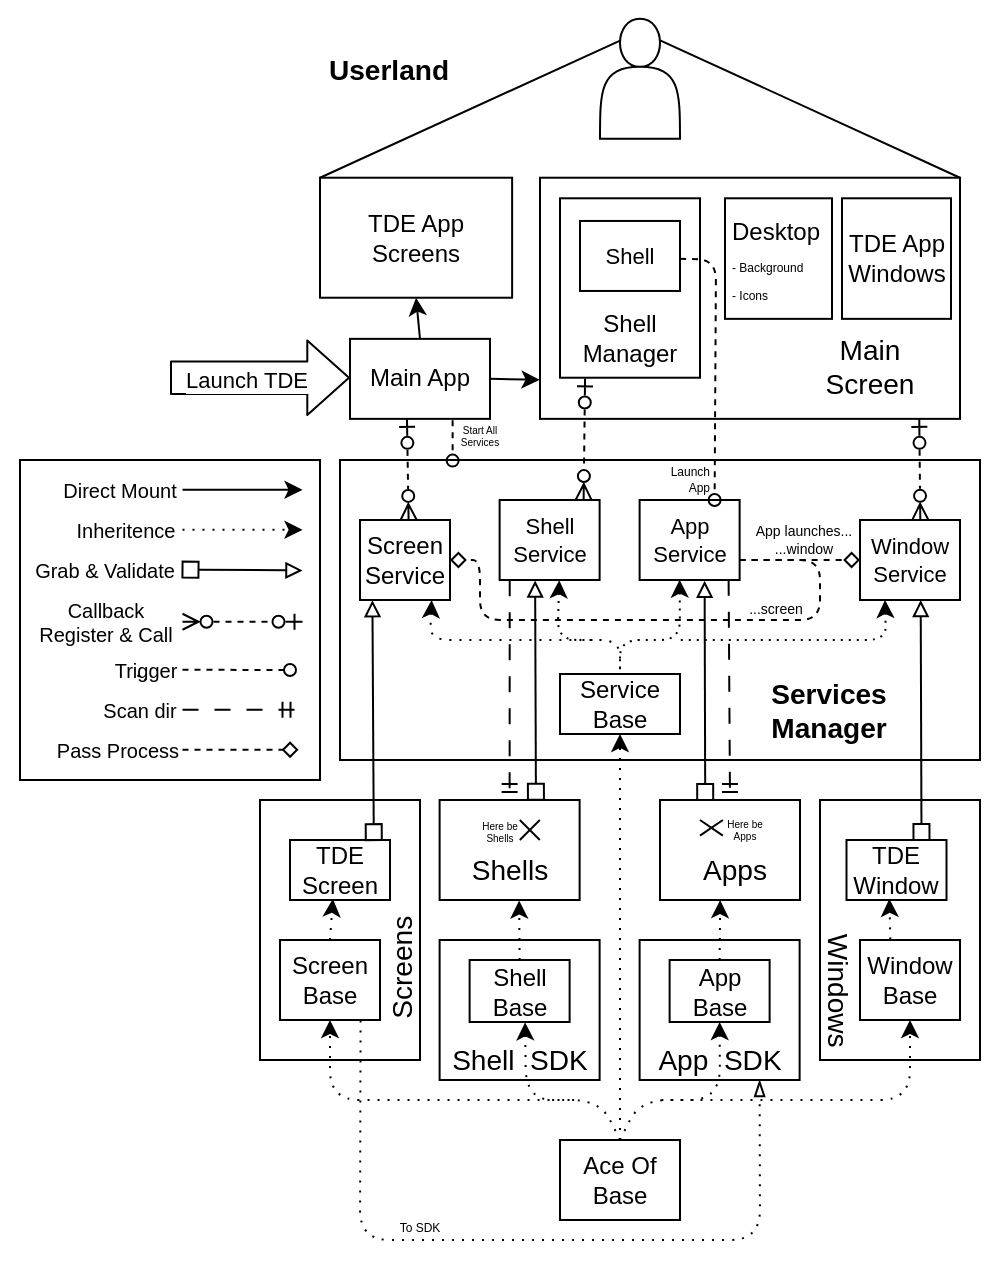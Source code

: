 <mxfile version="27.0.9">
  <diagram id="zcJRYihM3TNGGiDN9ozP" name="Page-1">
    <mxGraphModel dx="719" dy="437" grid="1" gridSize="10" guides="1" tooltips="1" connect="1" arrows="1" fold="1" page="1" pageScale="1" pageWidth="850" pageHeight="1100" math="0" shadow="0">
      <root>
        <mxCell id="0" />
        <mxCell id="1" parent="0" />
        <mxCell id="e6hvxNlIzSLK3bhziamK-230" value="" style="rounded=0;whiteSpace=wrap;html=1;fillColor=none;strokeColor=none;" vertex="1" parent="1">
          <mxGeometry x="130" y="280" width="500" height="630" as="geometry" />
        </mxCell>
        <mxCell id="33" value="" style="rounded=0;whiteSpace=wrap;html=1;fillColor=none;" parent="1" vertex="1">
          <mxGeometry x="260" y="680" width="80" height="130" as="geometry" />
        </mxCell>
        <mxCell id="217" style="html=1;entryX=0.75;entryY=1;entryDx=0;entryDy=0;dashed=1;dashPattern=1 4;arcSize=30;exitX=0.806;exitY=1.005;exitDx=0;exitDy=0;endArrow=blockThin;endFill=0;fillColor=none;exitPerimeter=0;" parent="1" source="5" target="132" edge="1">
          <mxGeometry relative="1" as="geometry">
            <mxPoint x="330" y="840" as="sourcePoint" />
            <mxPoint x="260" y="840" as="targetPoint" />
            <Array as="points">
              <mxPoint x="310" y="900" />
              <mxPoint x="510" y="900" />
            </Array>
          </mxGeometry>
        </mxCell>
        <mxCell id="4" value="" style="rounded=0;whiteSpace=wrap;html=1;movable=1;resizable=1;rotatable=1;deletable=1;editable=1;locked=0;connectable=1;fillColor=none;" parent="1" vertex="1">
          <mxGeometry x="300" y="510" width="320" height="150" as="geometry" />
        </mxCell>
        <mxCell id="16" value="" style="rounded=0;whiteSpace=wrap;html=1;fillColor=none;" parent="1" vertex="1">
          <mxGeometry x="400" y="368.86" width="210" height="120.57" as="geometry" />
        </mxCell>
        <mxCell id="32" value="&lt;h3 style=&quot;&quot;&gt;&lt;br&gt;&lt;/h3&gt;" style="rounded=0;whiteSpace=wrap;html=1;align=center;fillColor=none;" parent="1" vertex="1">
          <mxGeometry x="349.81" y="750" width="80" height="70" as="geometry" />
        </mxCell>
        <mxCell id="226" style="edgeStyle=none;html=1;exitX=0.5;exitY=0;exitDx=0;exitDy=0;entryX=0.5;entryY=1;entryDx=0;entryDy=0;fillColor=none;" parent="1" source="2" target="223" edge="1">
          <mxGeometry relative="1" as="geometry" />
        </mxCell>
        <mxCell id="2" value="Main App" style="rounded=0;whiteSpace=wrap;html=1;fillColor=none;" parent="1" vertex="1">
          <mxGeometry x="305" y="449.43" width="70" height="40" as="geometry" />
        </mxCell>
        <mxCell id="58" style="edgeStyle=none;shape=connector;rounded=1;html=1;exitX=0.138;exitY=1.002;exitDx=0;exitDy=0;align=center;verticalAlign=middle;fontFamily=Helvetica;fontSize=11;fontColor=default;labelBackgroundColor=default;endArrow=box;startArrow=block;startFill=0;endFill=0;exitPerimeter=0;entryX=0.838;entryY=0.003;entryDx=0;entryDy=0;entryPerimeter=0;fillColor=none;" parent="1" source="3" target="36" edge="1">
          <mxGeometry relative="1" as="geometry">
            <mxPoint x="295" y="680" as="targetPoint" />
          </mxGeometry>
        </mxCell>
        <mxCell id="3" value="Screen Service" style="rounded=0;whiteSpace=wrap;html=1;fillColor=none;" parent="1" vertex="1">
          <mxGeometry x="310" y="540" width="45" height="40" as="geometry" />
        </mxCell>
        <mxCell id="5" value="Screen Base" style="rounded=0;whiteSpace=wrap;html=1;fillColor=none;" parent="1" vertex="1">
          <mxGeometry x="270" y="750" width="50" height="40" as="geometry" />
        </mxCell>
        <mxCell id="13" value="" style="endArrow=ERzeroToMany;dashed=1;html=1;endFill=0;exitX=0.407;exitY=1;exitDx=0;exitDy=0;strokeWidth=1;entryX=0.54;entryY=-0.001;entryDx=0;entryDy=0;startArrow=ERzeroToOne;startFill=0;exitPerimeter=0;entryPerimeter=0;fillColor=none;" parent="1" source="2" target="3" edge="1">
          <mxGeometry width="50" height="50" relative="1" as="geometry">
            <mxPoint x="480" y="460" as="sourcePoint" />
            <mxPoint x="300" y="430" as="targetPoint" />
            <Array as="points" />
          </mxGeometry>
        </mxCell>
        <mxCell id="92" style="edgeStyle=none;shape=connector;rounded=1;html=1;exitX=0.5;exitY=0;exitDx=0;exitDy=0;entryX=0.5;entryY=1;entryDx=0;entryDy=0;dashed=1;align=center;verticalAlign=middle;fontFamily=Helvetica;fontSize=11;fontColor=default;labelBackgroundColor=default;endArrow=classic;endFill=1;dashPattern=1 4;fillColor=none;" parent="1" source="24" target="27" edge="1">
          <mxGeometry relative="1" as="geometry" />
        </mxCell>
        <mxCell id="166" style="edgeStyle=none;html=1;exitX=0.5;exitY=0;exitDx=0;exitDy=0;entryX=0.5;entryY=1;entryDx=0;entryDy=0;dashed=1;dashPattern=1 4;arcSize=30;fillColor=none;" parent="1" source="24" target="5" edge="1">
          <mxGeometry relative="1" as="geometry">
            <Array as="points">
              <mxPoint x="430" y="830" />
              <mxPoint x="295" y="830" />
            </Array>
          </mxGeometry>
        </mxCell>
        <mxCell id="24" value="Ace Of Base" style="rounded=0;whiteSpace=wrap;html=1;fillColor=none;" parent="1" vertex="1">
          <mxGeometry x="410" y="850" width="60" height="40" as="geometry" />
        </mxCell>
        <mxCell id="95" style="edgeStyle=none;shape=connector;rounded=1;html=1;entryX=0.568;entryY=1.005;entryDx=0;entryDy=0;dashed=1;align=center;verticalAlign=middle;fontFamily=Helvetica;fontSize=11;fontColor=default;labelBackgroundColor=default;endArrow=classic;endFill=1;dashPattern=1 4;exitX=0.5;exitY=0;exitDx=0;exitDy=0;entryPerimeter=0;fillColor=none;" parent="1" source="26" target="37" edge="1">
          <mxGeometry relative="1" as="geometry">
            <Array as="points" />
            <mxPoint x="390" y="770" as="sourcePoint" />
          </mxGeometry>
        </mxCell>
        <mxCell id="26" value="Shell Base" style="rounded=0;whiteSpace=wrap;html=1;fillColor=none;" parent="1" vertex="1">
          <mxGeometry x="364.81" y="760" width="50" height="31" as="geometry" />
        </mxCell>
        <mxCell id="27" value="Service Base" style="rounded=0;whiteSpace=wrap;html=1;fillColor=none;" parent="1" vertex="1">
          <mxGeometry x="410" y="617" width="60" height="30" as="geometry" />
        </mxCell>
        <mxCell id="36" value="TDE Screen" style="rounded=0;whiteSpace=wrap;html=1;fillColor=none;" parent="1" vertex="1">
          <mxGeometry x="275" y="700" width="50" height="30" as="geometry" />
        </mxCell>
        <mxCell id="38" value="&lt;h3&gt;&lt;span style=&quot;font-weight: normal;&quot;&gt;Shell&amp;nbsp; SDK&lt;/span&gt;&lt;/h3&gt;" style="text;html=1;align=center;verticalAlign=middle;whiteSpace=wrap;rounded=0;fillColor=none;fontStyle=0" parent="1" vertex="1">
          <mxGeometry x="340" y="800" width="100" height="20" as="geometry" />
        </mxCell>
        <mxCell id="40" value="&lt;h3&gt;&lt;span style=&quot;font-weight: normal;&quot;&gt;Screens&lt;/span&gt;&lt;/h3&gt;" style="text;html=1;align=center;verticalAlign=middle;whiteSpace=wrap;rounded=0;rotation=-90;fillColor=none;" parent="1" vertex="1">
          <mxGeometry x="299.91" y="757.96" width="62.5" height="12.04" as="geometry" />
        </mxCell>
        <mxCell id="77" value="" style="rounded=0;whiteSpace=wrap;html=1;fillColor=none;" parent="1" vertex="1">
          <mxGeometry x="540" y="680" width="80" height="130" as="geometry" />
        </mxCell>
        <mxCell id="81" value="Window Base" style="rounded=0;whiteSpace=wrap;html=1;fillColor=none;" parent="1" vertex="1">
          <mxGeometry x="560" y="750" width="50" height="40" as="geometry" />
        </mxCell>
        <mxCell id="86" value="" style="group;fillColor=none;" parent="1" vertex="1" connectable="0">
          <mxGeometry x="450" y="680" width="80" height="70" as="geometry" />
        </mxCell>
        <mxCell id="87" value="" style="rounded=0;whiteSpace=wrap;html=1;fillColor=none;" parent="86" vertex="1">
          <mxGeometry x="10" width="70" height="50" as="geometry" />
        </mxCell>
        <mxCell id="88" value="&lt;h3&gt;&lt;span style=&quot;font-weight: normal;&quot;&gt;Apps&lt;/span&gt;&lt;/h3&gt;" style="text;html=1;align=center;verticalAlign=middle;whiteSpace=wrap;rounded=0;fillColor=none;" parent="86" vertex="1">
          <mxGeometry x="22.857" y="23.338" width="48.571" height="23.333" as="geometry" />
        </mxCell>
        <mxCell id="150" value="" style="group;fillColor=none;" parent="86" vertex="1" connectable="0">
          <mxGeometry x="29.997" y="10.003" width="34.286" height="7.778" as="geometry" />
        </mxCell>
        <mxCell id="143" value="Here be Apps" style="text;html=1;align=center;verticalAlign=middle;whiteSpace=wrap;rounded=0;fontFamily=Helvetica;fontSize=5;labelBackgroundColor=default;fillColor=none;" parent="150" vertex="1">
          <mxGeometry x="11.429" width="22.857" height="7.778" as="geometry" />
        </mxCell>
        <mxCell id="149" value="" style="group;fillColor=none;" parent="150" vertex="1" connectable="0">
          <mxGeometry width="11.429" height="7.778" as="geometry" />
        </mxCell>
        <mxCell id="144" value="" style="endArrow=none;html=1;rounded=1;strokeWidth=1;align=center;verticalAlign=middle;fontFamily=Helvetica;fontSize=11;fontColor=default;labelBackgroundColor=default;fillColor=none;" parent="149" edge="1">
          <mxGeometry width="50" height="50" relative="1" as="geometry">
            <mxPoint as="sourcePoint" />
            <mxPoint x="11.429" y="7.778" as="targetPoint" />
          </mxGeometry>
        </mxCell>
        <mxCell id="145" value="" style="endArrow=none;html=1;rounded=1;strokeWidth=1;align=center;verticalAlign=middle;fontFamily=Helvetica;fontSize=11;fontColor=default;labelBackgroundColor=default;fillColor=none;" parent="149" edge="1">
          <mxGeometry width="50" height="50" relative="1" as="geometry">
            <mxPoint y="7.778" as="sourcePoint" />
            <mxPoint x="11.429" as="targetPoint" />
          </mxGeometry>
        </mxCell>
        <mxCell id="94" value="Shell Service" style="rounded=0;whiteSpace=wrap;html=1;fontFamily=Helvetica;fontSize=11;labelBackgroundColor=default;fillColor=none;" parent="1" vertex="1">
          <mxGeometry x="379.81" y="530" width="50" height="40" as="geometry" />
        </mxCell>
        <mxCell id="98" value="" style="rounded=0;whiteSpace=wrap;html=1;fontFamily=Helvetica;fontSize=11;labelBackgroundColor=default;fillColor=none;" parent="1" vertex="1">
          <mxGeometry x="492.5" y="379.15" width="53.5" height="60.28" as="geometry" />
        </mxCell>
        <mxCell id="100" value="" style="endArrow=ERzeroToMany;dashed=1;html=1;endFill=0;entryX=0.84;entryY=0.001;entryDx=0;entryDy=0;strokeWidth=1;startArrow=ERzeroToOne;startFill=0;entryPerimeter=0;exitX=0.179;exitY=1.004;exitDx=0;exitDy=0;exitPerimeter=0;fillColor=none;" parent="1" source="60" target="94" edge="1">
          <mxGeometry width="50" height="50" relative="1" as="geometry">
            <mxPoint x="430" y="470" as="sourcePoint" />
            <mxPoint x="395.95" y="540" as="targetPoint" />
            <Array as="points" />
          </mxGeometry>
        </mxCell>
        <mxCell id="104" value="" style="endArrow=none;html=1;strokeWidth=1;rounded=1;align=center;verticalAlign=middle;fontFamily=Helvetica;fontSize=11;fontColor=default;labelBackgroundColor=default;entryX=0.5;entryY=0;entryDx=0;entryDy=0;dashed=1;dashPattern=1 4;endFill=0;startArrow=classic;startFill=1;exitX=0.796;exitY=1.001;exitDx=0;exitDy=0;exitPerimeter=0;fillColor=none;" parent="1" source="3" target="27" edge="1">
          <mxGeometry width="50" height="50" relative="1" as="geometry">
            <mxPoint x="340" y="570" as="sourcePoint" />
            <mxPoint x="382.5" y="600" as="targetPoint" />
            <Array as="points">
              <mxPoint x="345" y="600" />
              <mxPoint x="390" y="600" />
              <mxPoint x="440" y="600" />
            </Array>
          </mxGeometry>
        </mxCell>
        <mxCell id="107" value="" style="endArrow=none;dashed=1;html=1;dashPattern=1 3;strokeWidth=1;rounded=1;align=center;verticalAlign=middle;fontFamily=Helvetica;fontSize=11;fontColor=default;labelBackgroundColor=default;exitX=0.596;exitY=1.003;exitDx=0;exitDy=0;startArrow=classic;startFill=1;exitPerimeter=0;fillColor=none;" parent="1" source="94" edge="1">
          <mxGeometry width="50" height="50" relative="1" as="geometry">
            <mxPoint x="388.75" y="630" as="sourcePoint" />
            <mxPoint x="428.75" y="600" as="targetPoint" />
            <Array as="points">
              <mxPoint x="408.75" y="600" />
            </Array>
          </mxGeometry>
        </mxCell>
        <mxCell id="108" value="" style="endArrow=ERmandOne;html=1;rounded=1;strokeWidth=1;align=center;verticalAlign=middle;fontFamily=Helvetica;fontSize=11;fontColor=default;labelBackgroundColor=default;dashed=1;dashPattern=8 8;exitX=0.101;exitY=1.003;exitDx=0;exitDy=0;entryX=0.5;entryY=0;entryDx=0;entryDy=0;endFill=0;exitPerimeter=0;fillColor=none;" parent="1" source="94" target="37" edge="1">
          <mxGeometry width="50" height="50" relative="1" as="geometry">
            <mxPoint x="490" y="500" as="sourcePoint" />
            <mxPoint x="540" y="450" as="targetPoint" />
            <Array as="points" />
          </mxGeometry>
        </mxCell>
        <mxCell id="129" style="edgeStyle=none;shape=connector;rounded=1;html=1;exitX=0.4;exitY=0.996;exitDx=0;exitDy=0;entryX=0.5;entryY=0;entryDx=0;entryDy=0;dashed=1;dashPattern=1 3;strokeWidth=1;align=center;verticalAlign=middle;fontFamily=Helvetica;fontSize=11;fontColor=default;labelBackgroundColor=default;endArrow=none;startArrow=classic;startFill=1;exitPerimeter=0;fillColor=none;" parent="1" source="114" target="27" edge="1">
          <mxGeometry relative="1" as="geometry">
            <Array as="points">
              <mxPoint x="470" y="600" />
              <mxPoint x="440" y="600" />
            </Array>
          </mxGeometry>
        </mxCell>
        <mxCell id="114" value="App Service" style="rounded=0;whiteSpace=wrap;html=1;fontFamily=Helvetica;fontSize=11;labelBackgroundColor=default;fillColor=none;" parent="1" vertex="1">
          <mxGeometry x="449.81" y="530" width="50" height="40" as="geometry" />
        </mxCell>
        <mxCell id="130" style="edgeStyle=none;shape=connector;rounded=1;html=1;exitX=0.25;exitY=1;exitDx=0;exitDy=0;dashed=1;dashPattern=1 3;strokeWidth=1;align=center;verticalAlign=middle;fontFamily=Helvetica;fontSize=11;fontColor=default;labelBackgroundColor=default;endArrow=none;startArrow=classic;startFill=1;fillColor=none;" parent="1" source="115" edge="1">
          <mxGeometry relative="1" as="geometry">
            <mxPoint x="468.75" y="600" as="targetPoint" />
            <Array as="points">
              <mxPoint x="573" y="600" />
            </Array>
          </mxGeometry>
        </mxCell>
        <mxCell id="115" value="Window Service" style="rounded=0;whiteSpace=wrap;html=1;fontFamily=Helvetica;fontSize=11;labelBackgroundColor=default;fillColor=none;" parent="1" vertex="1">
          <mxGeometry x="560" y="540" width="50" height="40" as="geometry" />
        </mxCell>
        <mxCell id="116" style="edgeStyle=none;shape=connector;rounded=1;html=1;exitX=0.355;exitY=1.007;exitDx=0;exitDy=0;align=center;verticalAlign=middle;fontFamily=Helvetica;fontSize=11;fontColor=default;labelBackgroundColor=default;endArrow=box;startArrow=block;startFill=0;endFill=0;entryX=0.688;entryY=-0.002;entryDx=0;entryDy=0;entryPerimeter=0;exitPerimeter=0;fillColor=none;" parent="1" source="94" target="37" edge="1">
          <mxGeometry relative="1" as="geometry">
            <mxPoint x="539" y="410" as="sourcePoint" />
            <mxPoint x="410" y="610" as="targetPoint" />
            <Array as="points" />
          </mxGeometry>
        </mxCell>
        <mxCell id="131" value="&lt;h3&gt;&lt;span style=&quot;font-weight: normal;&quot;&gt;Windows&lt;/span&gt;&lt;/h3&gt;" style="text;html=1;align=center;verticalAlign=middle;whiteSpace=wrap;rounded=0;rotation=90;fillColor=none;" parent="1" vertex="1">
          <mxGeometry x="512" y="766.98" width="75.32" height="17.04" as="geometry" />
        </mxCell>
        <mxCell id="37" value="" style="rounded=0;whiteSpace=wrap;html=1;fillColor=none;" parent="1" vertex="1">
          <mxGeometry x="349.81" y="680" width="70" height="50" as="geometry" />
        </mxCell>
        <mxCell id="43" value="&lt;h3&gt;&lt;span style=&quot;font-weight: normal;&quot;&gt;Shells&lt;/span&gt;&lt;/h3&gt;" style="text;html=1;align=center;verticalAlign=middle;whiteSpace=wrap;rounded=0;fillColor=none;" parent="1" vertex="1">
          <mxGeometry x="365.0" y="705" width="39.62" height="20" as="geometry" />
        </mxCell>
        <mxCell id="140" value="" style="group;fillColor=none;" parent="1" vertex="1" connectable="0">
          <mxGeometry x="370.1" y="690" width="29.81" height="10" as="geometry" />
        </mxCell>
        <mxCell id="133" value="Here be Shells" style="text;html=1;align=center;verticalAlign=middle;whiteSpace=wrap;rounded=0;fontFamily=Helvetica;fontSize=5;labelBackgroundColor=default;fillColor=none;" parent="140" vertex="1">
          <mxGeometry width="20" height="10" as="geometry" />
        </mxCell>
        <mxCell id="139" value="" style="endArrow=none;html=1;rounded=1;strokeWidth=1;align=center;verticalAlign=middle;fontFamily=Helvetica;fontSize=11;fontColor=default;labelBackgroundColor=default;fillColor=none;" parent="140" edge="1">
          <mxGeometry width="50" height="50" relative="1" as="geometry">
            <mxPoint x="19.81" as="sourcePoint" />
            <mxPoint x="29.81" y="10" as="targetPoint" />
          </mxGeometry>
        </mxCell>
        <mxCell id="137" value="" style="endArrow=none;html=1;rounded=1;strokeWidth=1;align=center;verticalAlign=middle;fontFamily=Helvetica;fontSize=11;fontColor=default;labelBackgroundColor=default;fillColor=none;" parent="140" edge="1">
          <mxGeometry width="50" height="50" relative="1" as="geometry">
            <mxPoint x="19.81" y="10" as="sourcePoint" />
            <mxPoint x="29.81" as="targetPoint" />
          </mxGeometry>
        </mxCell>
        <mxCell id="153" value="" style="endArrow=ERzeroToMany;dashed=1;html=1;endFill=0;exitX=0.903;exitY=1;exitDx=0;exitDy=0;entryX=0.603;entryY=-0.002;entryDx=0;entryDy=0;strokeWidth=1;entryPerimeter=0;exitPerimeter=0;startArrow=ERzeroToOne;startFill=0;fillColor=none;" parent="1" source="16" target="115" edge="1">
          <mxGeometry width="50" height="50" relative="1" as="geometry">
            <mxPoint x="570" y="350" as="sourcePoint" />
            <mxPoint x="576" y="429" as="targetPoint" />
            <Array as="points" />
          </mxGeometry>
        </mxCell>
        <mxCell id="160" value="&lt;h3&gt;Userland&lt;/h3&gt;" style="text;html=1;align=center;verticalAlign=middle;whiteSpace=wrap;rounded=0;fillColor=none;" parent="1" vertex="1">
          <mxGeometry x="290" y="289.43" width="68.75" height="50.57" as="geometry" />
        </mxCell>
        <mxCell id="162" value="&lt;h3&gt;Services Manager&lt;/h3&gt;" style="text;html=1;align=center;verticalAlign=middle;whiteSpace=wrap;rounded=0;fillColor=none;" parent="1" vertex="1">
          <mxGeometry x="510" y="620" width="68.75" height="30" as="geometry" />
        </mxCell>
        <mxCell id="78" value="&lt;h3 style=&quot;&quot;&gt;&lt;br&gt;&lt;/h3&gt;" style="rounded=0;whiteSpace=wrap;html=1;align=center;fillColor=none;" parent="1" vertex="1">
          <mxGeometry x="449.81" y="750" width="80" height="70" as="geometry" />
        </mxCell>
        <mxCell id="82" value="App Base" style="rounded=0;whiteSpace=wrap;html=1;fillColor=none;" parent="1" vertex="1">
          <mxGeometry x="464.81" y="760" width="50" height="31" as="geometry" />
        </mxCell>
        <mxCell id="132" value="&lt;h3&gt;&lt;span style=&quot;font-weight: normal;&quot;&gt;App&amp;nbsp; SDK&lt;/span&gt;&lt;/h3&gt;" style="text;html=1;align=center;verticalAlign=middle;whiteSpace=wrap;rounded=0;fillColor=none;" parent="1" vertex="1">
          <mxGeometry x="449.81" y="800" width="80" height="20" as="geometry" />
        </mxCell>
        <mxCell id="96" style="edgeStyle=none;shape=connector;rounded=1;html=1;exitX=0.5;exitY=0;exitDx=0;exitDy=0;entryX=0.43;entryY=1.001;entryDx=0;entryDy=0;dashed=1;align=center;verticalAlign=middle;fontFamily=Helvetica;fontSize=11;fontColor=default;labelBackgroundColor=default;endArrow=classic;endFill=1;dashPattern=1 4;entryPerimeter=0;fillColor=none;" parent="1" source="82" target="87" edge="1">
          <mxGeometry relative="1" as="geometry">
            <Array as="points" />
          </mxGeometry>
        </mxCell>
        <mxCell id="164" value="" style="endArrow=classic;dashed=1;html=1;dashPattern=1 4;strokeWidth=1;exitX=0.5;exitY=0;exitDx=0;exitDy=0;entryX=0.5;entryY=1;entryDx=0;entryDy=0;endFill=1;arcSize=30;fillColor=none;" parent="1" source="24" target="81" edge="1">
          <mxGeometry width="50" height="50" relative="1" as="geometry">
            <mxPoint x="410" y="830" as="sourcePoint" />
            <mxPoint x="460" y="780" as="targetPoint" />
            <Array as="points">
              <mxPoint x="450" y="830" />
              <mxPoint x="585" y="830" />
            </Array>
          </mxGeometry>
        </mxCell>
        <mxCell id="168" style="edgeStyle=none;html=1;exitX=0.5;exitY=1;exitDx=0;exitDy=0;dashed=1;dashPattern=1 4;endArrow=none;endFill=0;startArrow=classic;startFill=1;arcSize=40;fillColor=none;" parent="1" source="82" edge="1">
          <mxGeometry relative="1" as="geometry">
            <mxPoint x="460" y="830" as="targetPoint" />
            <mxPoint x="480.5" y="771" as="sourcePoint" />
            <Array as="points">
              <mxPoint x="490" y="830" />
            </Array>
          </mxGeometry>
        </mxCell>
        <mxCell id="59" style="edgeStyle=none;shape=connector;rounded=1;html=1;exitX=0.5;exitY=0;exitDx=0;exitDy=0;dashed=1;align=center;verticalAlign=middle;fontFamily=Helvetica;fontSize=11;fontColor=default;labelBackgroundColor=default;endArrow=classic;endFill=1;dashPattern=1 4;entryX=0.429;entryY=0.981;entryDx=0;entryDy=0;entryPerimeter=0;fillColor=none;" parent="1" source="5" target="36" edge="1">
          <mxGeometry relative="1" as="geometry">
            <mxPoint x="295" y="730" as="targetPoint" />
          </mxGeometry>
        </mxCell>
        <mxCell id="167" style="edgeStyle=none;html=1;dashed=1;dashPattern=1 4;endArrow=none;endFill=0;rounded=1;curved=0;startArrow=classic;startFill=1;exitX=0.555;exitY=1.006;exitDx=0;exitDy=0;exitPerimeter=0;arcSize=40;fillColor=none;" parent="1" source="26" edge="1">
          <mxGeometry relative="1" as="geometry">
            <mxPoint x="420" y="830" as="targetPoint" />
            <Array as="points">
              <mxPoint x="393" y="830" />
            </Array>
          </mxGeometry>
        </mxCell>
        <mxCell id="176" style="edgeStyle=none;shape=connector;rounded=1;html=1;exitX=0.65;exitY=1.009;exitDx=0;exitDy=0;align=center;verticalAlign=middle;fontFamily=Helvetica;fontSize=11;fontColor=default;labelBackgroundColor=default;endArrow=box;startArrow=block;startFill=0;endFill=0;entryX=0.323;entryY=-0.001;entryDx=0;entryDy=0;entryPerimeter=0;exitPerimeter=0;fillColor=none;" parent="1" source="114" target="87" edge="1">
          <mxGeometry relative="1" as="geometry">
            <mxPoint x="501.38" y="520" as="sourcePoint" />
            <mxPoint x="480" y="680" as="targetPoint" />
            <Array as="points" />
          </mxGeometry>
        </mxCell>
        <mxCell id="175" value="" style="endArrow=ERmandOne;html=1;rounded=1;strokeWidth=1;align=center;verticalAlign=middle;fontFamily=Helvetica;fontSize=11;fontColor=default;labelBackgroundColor=default;dashed=1;dashPattern=8 8;exitX=0.89;exitY=0.998;exitDx=0;exitDy=0;endFill=0;exitPerimeter=0;entryX=0.5;entryY=0;entryDx=0;entryDy=0;fillColor=none;" parent="1" source="114" target="87" edge="1">
          <mxGeometry width="50" height="50" relative="1" as="geometry">
            <mxPoint x="489.38" y="520" as="sourcePoint" />
            <mxPoint x="500" y="670" as="targetPoint" />
            <Array as="points" />
          </mxGeometry>
        </mxCell>
        <mxCell id="178" value="Launch TDE" style="shape=flexArrow;endArrow=classic;html=1;width=16.32;endSize=6.619;align=right;fillColor=none;" parent="1" edge="1">
          <mxGeometry x="0.556" y="-1" width="50" height="50" relative="1" as="geometry">
            <mxPoint x="215" y="468.86" as="sourcePoint" />
            <mxPoint x="305" y="468.86" as="targetPoint" />
            <mxPoint as="offset" />
          </mxGeometry>
        </mxCell>
        <mxCell id="182" value="" style="group;fillColor=none;" parent="1" vertex="1" connectable="0">
          <mxGeometry x="410" y="379.15" width="70.0" height="89.71" as="geometry" />
        </mxCell>
        <mxCell id="60" value="" style="rounded=0;whiteSpace=wrap;html=1;fontFamily=Helvetica;fontSize=11;labelBackgroundColor=default;fillColor=none;" parent="182" vertex="1">
          <mxGeometry width="70" height="89.71" as="geometry" />
        </mxCell>
        <mxCell id="125" value="Shell" style="rounded=0;whiteSpace=wrap;html=1;fontFamily=Helvetica;fontSize=11;labelBackgroundColor=default;fillColor=none;" parent="182" vertex="1">
          <mxGeometry x="10" y="11.33" width="50" height="35" as="geometry" />
        </mxCell>
        <mxCell id="155" value="Shell Manager" style="text;html=1;align=center;verticalAlign=middle;whiteSpace=wrap;rounded=0;fontStyle=0;fillColor=none;" parent="182" vertex="1">
          <mxGeometry x="6.78" y="53.83" width="56.44" height="32.5" as="geometry" />
        </mxCell>
        <mxCell id="186" value="" style="shape=actor;whiteSpace=wrap;html=1;fillColor=none;" parent="1" vertex="1">
          <mxGeometry x="430" y="289.43" width="40" height="60" as="geometry" />
        </mxCell>
        <mxCell id="188" value="" style="endArrow=none;html=1;entryX=0.258;entryY=0.18;entryDx=0;entryDy=0;entryPerimeter=0;exitX=0;exitY=0;exitDx=0;exitDy=0;fillColor=none;" parent="1" source="223" target="186" edge="1">
          <mxGeometry width="50" height="50" relative="1" as="geometry">
            <mxPoint x="490" y="389.43" as="sourcePoint" />
            <mxPoint x="540" y="339.43" as="targetPoint" />
          </mxGeometry>
        </mxCell>
        <mxCell id="189" value="" style="endArrow=none;html=1;entryX=0.751;entryY=0.179;entryDx=0;entryDy=0;entryPerimeter=0;exitX=1;exitY=0;exitDx=0;exitDy=0;fillColor=none;" parent="1" source="16" target="186" edge="1">
          <mxGeometry width="50" height="50" relative="1" as="geometry">
            <mxPoint x="490" y="389.43" as="sourcePoint" />
            <mxPoint x="540" y="339.43" as="targetPoint" />
          </mxGeometry>
        </mxCell>
        <mxCell id="190" value="" style="group;fontSize=12;fillColor=none;" parent="1" vertex="1" connectable="0">
          <mxGeometry x="130" y="500" width="160" height="180" as="geometry" />
        </mxCell>
        <mxCell id="179" value="" style="rounded=0;whiteSpace=wrap;html=1;fillColor=none;" parent="190" vertex="1">
          <mxGeometry x="10" y="10" width="150" height="160" as="geometry" />
        </mxCell>
        <mxCell id="205" value="" style="group;fillColor=none;" parent="190" vertex="1" connectable="0">
          <mxGeometry x="20" y="20" width="131.25" height="10" as="geometry" />
        </mxCell>
        <mxCell id="62" value="" style="endArrow=classic;html=1;rounded=1;align=center;verticalAlign=middle;fontFamily=Helvetica;fontSize=11;fontColor=default;labelBackgroundColor=default;startArrow=none;startFill=0;endFill=1;fillColor=none;" parent="205" edge="1">
          <mxGeometry width="50" height="50" relative="1" as="geometry">
            <mxPoint x="71.25" y="4.88" as="sourcePoint" />
            <mxPoint x="131.25" y="4.88" as="targetPoint" />
          </mxGeometry>
        </mxCell>
        <mxCell id="63" value="Direct Mount" style="text;html=1;align=center;verticalAlign=middle;whiteSpace=wrap;rounded=0;fontFamily=Helvetica;fontSize=10;labelBackgroundColor=default;fillColor=none;" parent="205" vertex="1">
          <mxGeometry width="80" height="10" as="geometry" />
        </mxCell>
        <mxCell id="206" value="" style="group;fillColor=none;" parent="190" vertex="1" connectable="0">
          <mxGeometry x="27.5" y="40" width="123.75" height="10" as="geometry" />
        </mxCell>
        <mxCell id="65" value="" style="endArrow=classic;html=1;strokeWidth=1;rounded=1;align=center;verticalAlign=middle;fontFamily=Helvetica;fontSize=11;fontColor=default;labelBackgroundColor=default;endFill=1;dashed=1;dashPattern=1 4;fillColor=none;" parent="206" edge="1">
          <mxGeometry width="50" height="50" relative="1" as="geometry">
            <mxPoint x="63.75" y="4.88" as="sourcePoint" />
            <mxPoint x="123.75" y="4.88" as="targetPoint" />
          </mxGeometry>
        </mxCell>
        <mxCell id="66" value="Inheritence" style="text;html=1;align=center;verticalAlign=middle;whiteSpace=wrap;rounded=0;fontFamily=Helvetica;fontSize=10;labelBackgroundColor=default;fillColor=none;" parent="206" vertex="1">
          <mxGeometry x="10" width="50" height="10" as="geometry" />
        </mxCell>
        <mxCell id="208" value="" style="group;fillColor=none;" parent="190" vertex="1" connectable="0">
          <mxGeometry x="4.12" y="60" width="147.13" height="10" as="geometry" />
        </mxCell>
        <mxCell id="68" value="Grab &amp;amp; Validate" style="text;html=1;align=center;verticalAlign=middle;whiteSpace=wrap;rounded=0;fontFamily=Helvetica;fontSize=10;labelBackgroundColor=default;fillColor=none;" parent="208" vertex="1">
          <mxGeometry x="10" width="77.13" height="10" as="geometry" />
        </mxCell>
        <mxCell id="69" style="edgeStyle=none;shape=connector;rounded=1;html=1;align=center;verticalAlign=middle;fontFamily=Helvetica;fontSize=11;fontColor=default;labelBackgroundColor=default;endArrow=box;startArrow=block;startFill=0;endFill=0;entryX=1;entryY=0.75;entryDx=0;entryDy=0;fillColor=none;" parent="208" edge="1">
          <mxGeometry relative="1" as="geometry">
            <mxPoint x="147.13" y="5.25" as="sourcePoint" />
            <mxPoint x="87.13" y="4.75" as="targetPoint" />
          </mxGeometry>
        </mxCell>
        <mxCell id="209" value="" style="group;fillColor=none;" parent="190" vertex="1" connectable="0">
          <mxGeometry x="7.5" y="76" width="143.75" height="30" as="geometry" />
        </mxCell>
        <mxCell id="70" value="Callback Register &amp;amp; Call" style="text;html=1;align=center;verticalAlign=middle;whiteSpace=wrap;rounded=0;fontFamily=Helvetica;fontSize=10;labelBackgroundColor=default;fillColor=none;" parent="209" vertex="1">
          <mxGeometry x="10" width="70" height="30" as="geometry" />
        </mxCell>
        <mxCell id="72" value="" style="endArrow=ERzeroToOne;dashed=1;html=1;endFill=0;strokeWidth=1;startArrow=ERzeroToMany;startFill=0;fillColor=none;" parent="209" edge="1">
          <mxGeometry width="50" height="50" relative="1" as="geometry">
            <mxPoint x="83.75" y="14.88" as="sourcePoint" />
            <mxPoint x="143.75" y="14.88" as="targetPoint" />
            <Array as="points" />
          </mxGeometry>
        </mxCell>
        <mxCell id="210" value="" style="group;fillColor=none;" parent="190" vertex="1" connectable="0">
          <mxGeometry x="43.13" y="110" width="108.12" height="10" as="geometry" />
        </mxCell>
        <mxCell id="119" value="Trigger" style="text;html=1;align=center;verticalAlign=middle;whiteSpace=wrap;rounded=0;fontFamily=Helvetica;fontSize=10;labelBackgroundColor=default;fillColor=none;" parent="210" vertex="1">
          <mxGeometry width="60" height="10" as="geometry" />
        </mxCell>
        <mxCell id="120" style="edgeStyle=none;html=1;dashed=1;endArrow=oval;endFill=0;fillColor=none;" parent="210" edge="1">
          <mxGeometry relative="1" as="geometry">
            <mxPoint x="101.87" y="5" as="targetPoint" />
            <mxPoint x="48.12" y="4.88" as="sourcePoint" />
            <Array as="points" />
          </mxGeometry>
        </mxCell>
        <mxCell id="122" style="edgeStyle=none;shape=connector;rounded=1;html=1;exitX=0.5;exitY=1;exitDx=0;exitDy=0;entryX=0.398;entryY=0.686;entryDx=0;entryDy=0;entryPerimeter=0;dashed=1;dashPattern=1 3;strokeWidth=1;align=center;verticalAlign=middle;fontFamily=Helvetica;fontSize=11;fontColor=default;labelBackgroundColor=default;endArrow=none;fillColor=none;" parent="210" source="119" target="119" edge="1">
          <mxGeometry relative="1" as="geometry" />
        </mxCell>
        <mxCell id="211" value="" style="group;fillColor=none;" parent="190" vertex="1" connectable="0">
          <mxGeometry x="40" y="130" width="109.25" height="10" as="geometry" />
        </mxCell>
        <mxCell id="121" value="" style="endArrow=ERmandOne;html=1;rounded=1;strokeWidth=1;align=center;verticalAlign=middle;fontFamily=Helvetica;fontSize=11;fontColor=default;labelBackgroundColor=default;dashed=1;dashPattern=8 8;exitX=1;exitY=0.5;exitDx=0;exitDy=0;endFill=0;fillColor=none;" parent="211" edge="1">
          <mxGeometry width="50" height="50" relative="1" as="geometry">
            <mxPoint x="51.25" y="4.88" as="sourcePoint" />
            <mxPoint x="109.25" y="4.88" as="targetPoint" />
            <Array as="points" />
          </mxGeometry>
        </mxCell>
        <mxCell id="123" value="Scan dir" style="text;html=1;align=center;verticalAlign=middle;whiteSpace=wrap;rounded=0;fontFamily=Helvetica;fontSize=10;labelBackgroundColor=default;fillColor=none;" parent="211" vertex="1">
          <mxGeometry width="60" height="10" as="geometry" />
        </mxCell>
        <mxCell id="212" value="" style="group;fillColor=none;" parent="190" vertex="1" connectable="0">
          <mxGeometry x="40" y="150" width="109.25" height="10" as="geometry" />
        </mxCell>
        <mxCell id="213" value="" style="endArrow=diamond;html=1;rounded=1;strokeWidth=1;align=center;verticalAlign=middle;fontFamily=Helvetica;fontSize=11;fontColor=default;labelBackgroundColor=default;dashed=1;exitX=1;exitY=0.5;exitDx=0;exitDy=0;endFill=0;fillColor=none;" parent="212" edge="1">
          <mxGeometry width="50" height="50" relative="1" as="geometry">
            <mxPoint x="51.25" y="4.88" as="sourcePoint" />
            <mxPoint x="109.25" y="4.88" as="targetPoint" />
            <Array as="points" />
          </mxGeometry>
        </mxCell>
        <mxCell id="214" value="&lt;font style=&quot;font-size: 10px; color: light-dark(rgb(0, 0, 0), rgb(255, 255, 255));&quot;&gt;Pass Process&lt;/font&gt;" style="text;html=1;align=center;verticalAlign=middle;whiteSpace=wrap;rounded=0;fontFamily=Helvetica;fontSize=11;labelBackgroundColor=default;fillColor=none;" parent="190" vertex="1">
          <mxGeometry x="20" y="150" width="77.5" height="10" as="geometry" />
        </mxCell>
        <mxCell id="194" style="edgeStyle=none;html=1;dashed=1;endArrow=oval;endFill=0;exitX=0.733;exitY=1.017;exitDx=0;exitDy=0;exitPerimeter=0;entryX=0.176;entryY=0.002;entryDx=0;entryDy=0;entryPerimeter=0;fillColor=none;" parent="1" source="2" target="4" edge="1">
          <mxGeometry relative="1" as="geometry">
            <mxPoint x="362" y="510" as="targetPoint" />
            <mxPoint x="331.25" y="404.88" as="sourcePoint" />
            <Array as="points" />
          </mxGeometry>
        </mxCell>
        <mxCell id="195" value="Start All Services" style="text;html=1;align=center;verticalAlign=middle;whiteSpace=wrap;rounded=0;fontSize=5;fillColor=none;" parent="1" vertex="1">
          <mxGeometry x="355" y="492.43" width="30.19" height="10" as="geometry" />
        </mxCell>
        <mxCell id="192" style="edgeStyle=none;html=1;dashed=1;endArrow=oval;endFill=0;exitX=1.001;exitY=0.539;exitDx=0;exitDy=0;entryX=0.75;entryY=0;entryDx=0;entryDy=0;exitPerimeter=0;fillColor=none;" parent="1" source="125" target="114" edge="1">
          <mxGeometry relative="1" as="geometry">
            <mxPoint x="545.63" y="469.43" as="targetPoint" />
            <mxPoint x="485.63" y="469.43" as="sourcePoint" />
            <Array as="points">
              <mxPoint x="488" y="410" />
            </Array>
          </mxGeometry>
        </mxCell>
        <mxCell id="197" value="&lt;h3&gt;&lt;span style=&quot;font-weight: normal;&quot;&gt;Main Screen&lt;/span&gt;&lt;/h3&gt;" style="text;html=1;align=center;verticalAlign=middle;whiteSpace=wrap;rounded=0;fillColor=none;" parent="1" vertex="1">
          <mxGeometry x="540" y="449.43" width="50" height="27.57" as="geometry" />
        </mxCell>
        <mxCell id="199" style="edgeStyle=none;html=1;exitX=1;exitY=0.75;exitDx=0;exitDy=0;dashed=1;endArrow=diamond;endFill=0;entryX=0;entryY=0.5;entryDx=0;entryDy=0;fillColor=none;" parent="1" source="114" target="115" edge="1">
          <mxGeometry relative="1" as="geometry">
            <mxPoint x="550" y="560" as="targetPoint" />
          </mxGeometry>
        </mxCell>
        <mxCell id="201" style="edgeStyle=none;shape=connector;rounded=1;html=1;exitX=0.607;exitY=1;exitDx=0;exitDy=0;align=center;verticalAlign=middle;fontFamily=Helvetica;fontSize=11;fontColor=default;labelBackgroundColor=default;endArrow=box;startArrow=block;startFill=0;endFill=0;entryX=0.75;entryY=0;entryDx=0;entryDy=0;fillColor=none;exitPerimeter=0;" parent="1" source="115" target="202" edge="1">
          <mxGeometry relative="1" as="geometry">
            <mxPoint x="585.32" y="580" as="sourcePoint" />
            <mxPoint x="585.32" y="680" as="targetPoint" />
          </mxGeometry>
        </mxCell>
        <mxCell id="202" value="TDE Window" style="rounded=0;whiteSpace=wrap;html=1;fillColor=none;" parent="1" vertex="1">
          <mxGeometry x="553.25" y="700" width="50" height="30" as="geometry" />
        </mxCell>
        <mxCell id="203" style="edgeStyle=none;shape=connector;rounded=1;html=1;exitX=0.303;exitY=-0.008;exitDx=0;exitDy=0;dashed=1;align=center;verticalAlign=middle;fontFamily=Helvetica;fontSize=11;fontColor=default;labelBackgroundColor=default;endArrow=classic;endFill=1;dashPattern=1 4;exitPerimeter=0;entryX=0.429;entryY=0.981;entryDx=0;entryDy=0;entryPerimeter=0;fillColor=none;" parent="1" source="81" target="202" edge="1">
          <mxGeometry relative="1" as="geometry">
            <mxPoint x="581" y="750" as="sourcePoint" />
            <mxPoint x="585" y="730" as="targetPoint" />
          </mxGeometry>
        </mxCell>
        <mxCell id="215" value="Launch App" style="text;html=1;align=right;verticalAlign=middle;whiteSpace=wrap;rounded=0;rotation=0;fontSize=6;fillColor=none;" parent="1" vertex="1">
          <mxGeometry x="462.31" y="512" width="25" height="15" as="geometry" />
        </mxCell>
        <mxCell id="220" value="&lt;h1 style=&quot;margin-top: 0px;&quot;&gt;&lt;font style=&quot;color: light-dark(rgb(0, 0, 0), rgb(255, 255, 255)); font-weight: normal;&quot;&gt;Desktop&lt;/font&gt;&lt;/h1&gt;&lt;p&gt;&lt;font style=&quot;color: light-dark(rgb(0, 0, 0), rgb(255, 255, 255));&quot;&gt;- Background&lt;/font&gt;&lt;/p&gt;&lt;p&gt;&lt;font style=&quot;color: light-dark(rgb(0, 0, 0), rgb(255, 255, 255));&quot;&gt;- Icons&lt;/font&gt;&lt;/p&gt;" style="text;html=1;whiteSpace=wrap;overflow=hidden;rounded=0;fontSize=6;fillColor=none;" parent="1" vertex="1">
          <mxGeometry x="494.08" y="382.29" width="55.92" height="53.72" as="geometry" />
        </mxCell>
        <mxCell id="221" value="TDE App Windows" style="rounded=0;whiteSpace=wrap;html=1;fillColor=none;" parent="1" vertex="1">
          <mxGeometry x="551" y="379.15" width="54.5" height="60.28" as="geometry" />
        </mxCell>
        <mxCell id="223" value="TDE App&lt;br&gt;Screens" style="rounded=0;whiteSpace=wrap;html=1;fillColor=none;" parent="1" vertex="1">
          <mxGeometry x="290" y="368.86" width="96.06" height="60" as="geometry" />
        </mxCell>
        <mxCell id="225" style="edgeStyle=none;html=1;exitX=1;exitY=0.5;exitDx=0;exitDy=0;entryX=-0.001;entryY=0.838;entryDx=0;entryDy=0;entryPerimeter=0;fillColor=none;" parent="1" source="2" target="16" edge="1">
          <mxGeometry relative="1" as="geometry" />
        </mxCell>
        <mxCell id="227" style="edgeStyle=none;html=1;exitX=1;exitY=0.75;exitDx=0;exitDy=0;dashed=1;endArrow=diamond;endFill=0;entryX=1;entryY=0.5;entryDx=0;entryDy=0;fillColor=none;" parent="1" source="114" target="3" edge="1">
          <mxGeometry relative="1" as="geometry">
            <mxPoint x="500" y="579.6" as="sourcePoint" />
            <mxPoint x="560" y="579.6" as="targetPoint" />
            <Array as="points">
              <mxPoint x="540" y="560" />
              <mxPoint x="540" y="590" />
              <mxPoint x="370" y="590" />
              <mxPoint x="370" y="560" />
            </Array>
          </mxGeometry>
        </mxCell>
        <mxCell id="228" value="App launches...&lt;br&gt;...window" style="text;html=1;align=center;verticalAlign=middle;whiteSpace=wrap;rounded=0;fontSize=7;fillColor=none;" parent="1" vertex="1">
          <mxGeometry x="504.08" y="540" width="55.92" height="20" as="geometry" />
        </mxCell>
        <mxCell id="230" value="...screen" style="text;html=1;align=center;verticalAlign=middle;whiteSpace=wrap;rounded=0;fontSize=7;fillColor=none;" parent="1" vertex="1">
          <mxGeometry x="490.08" y="575" width="55.92" height="20" as="geometry" />
        </mxCell>
        <mxCell id="MLFS99LFTOQ_hmZUKQco-231" value="&lt;span style=&quot;font-size: 6px;&quot;&gt;To SDK&lt;/span&gt;" style="text;html=1;align=center;verticalAlign=middle;whiteSpace=wrap;rounded=0;rotation=0;" parent="1" vertex="1">
          <mxGeometry x="325" y="887" width="30" height="10" as="geometry" />
        </mxCell>
      </root>
    </mxGraphModel>
  </diagram>
</mxfile>
